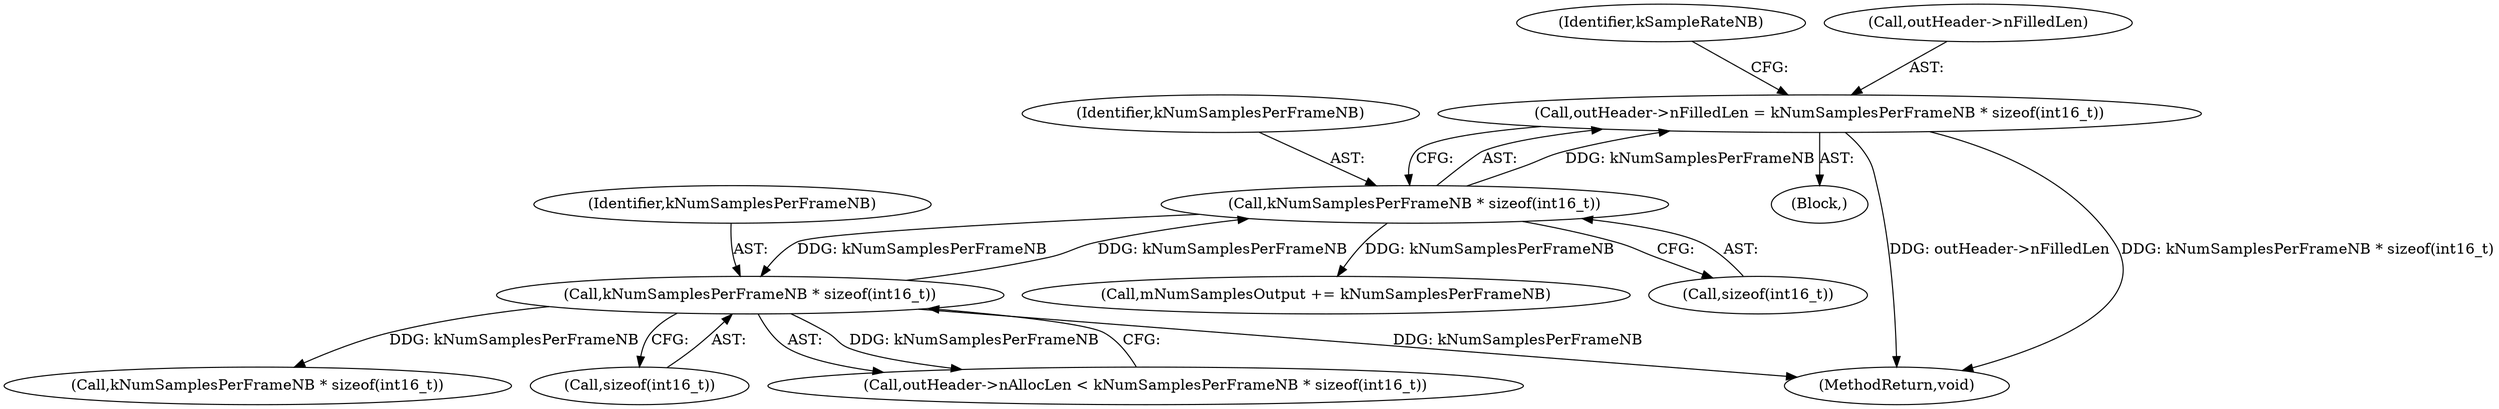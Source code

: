digraph "0_Android_65756b4082cd79a2d99b2ccb5b392291fd53703f@API" {
"1000566" [label="(Call,outHeader->nFilledLen = kNumSamplesPerFrameNB * sizeof(int16_t))"];
"1000570" [label="(Call,kNumSamplesPerFrameNB * sizeof(int16_t))"];
"1000243" [label="(Call,kNumSamplesPerFrameNB * sizeof(int16_t))"];
"1000250" [label="(Call,kNumSamplesPerFrameNB * sizeof(int16_t))"];
"1000574" [label="(Identifier,kSampleRateNB)"];
"1000570" [label="(Call,kNumSamplesPerFrameNB * sizeof(int16_t))"];
"1000565" [label="(Block,)"];
"1000571" [label="(Identifier,kNumSamplesPerFrameNB)"];
"1000575" [label="(Call,mNumSamplesOutput += kNumSamplesPerFrameNB)"];
"1000243" [label="(Call,kNumSamplesPerFrameNB * sizeof(int16_t))"];
"1000631" [label="(MethodReturn,void)"];
"1000245" [label="(Call,sizeof(int16_t))"];
"1000572" [label="(Call,sizeof(int16_t))"];
"1000239" [label="(Call,outHeader->nAllocLen < kNumSamplesPerFrameNB * sizeof(int16_t))"];
"1000566" [label="(Call,outHeader->nFilledLen = kNumSamplesPerFrameNB * sizeof(int16_t))"];
"1000244" [label="(Identifier,kNumSamplesPerFrameNB)"];
"1000567" [label="(Call,outHeader->nFilledLen)"];
"1000566" -> "1000565"  [label="AST: "];
"1000566" -> "1000570"  [label="CFG: "];
"1000567" -> "1000566"  [label="AST: "];
"1000570" -> "1000566"  [label="AST: "];
"1000574" -> "1000566"  [label="CFG: "];
"1000566" -> "1000631"  [label="DDG: outHeader->nFilledLen"];
"1000566" -> "1000631"  [label="DDG: kNumSamplesPerFrameNB * sizeof(int16_t)"];
"1000570" -> "1000566"  [label="DDG: kNumSamplesPerFrameNB"];
"1000570" -> "1000572"  [label="CFG: "];
"1000571" -> "1000570"  [label="AST: "];
"1000572" -> "1000570"  [label="AST: "];
"1000570" -> "1000243"  [label="DDG: kNumSamplesPerFrameNB"];
"1000243" -> "1000570"  [label="DDG: kNumSamplesPerFrameNB"];
"1000570" -> "1000575"  [label="DDG: kNumSamplesPerFrameNB"];
"1000243" -> "1000239"  [label="AST: "];
"1000243" -> "1000245"  [label="CFG: "];
"1000244" -> "1000243"  [label="AST: "];
"1000245" -> "1000243"  [label="AST: "];
"1000239" -> "1000243"  [label="CFG: "];
"1000243" -> "1000631"  [label="DDG: kNumSamplesPerFrameNB"];
"1000243" -> "1000239"  [label="DDG: kNumSamplesPerFrameNB"];
"1000243" -> "1000250"  [label="DDG: kNumSamplesPerFrameNB"];
}
